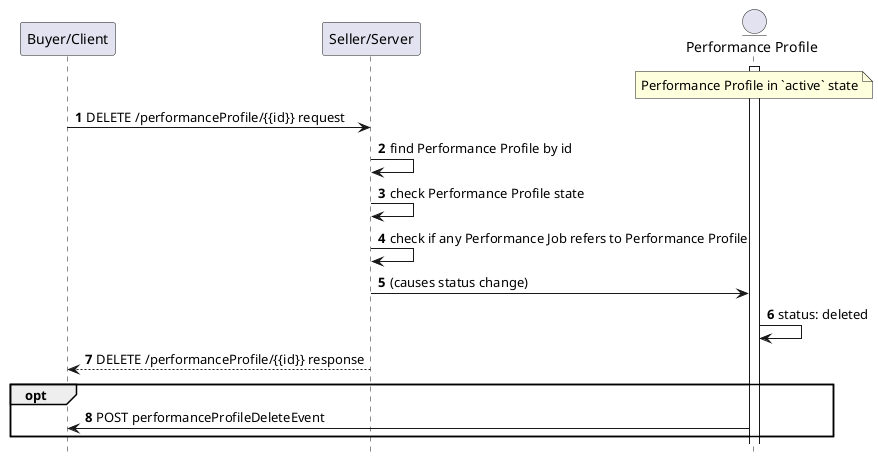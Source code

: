@startuml useCase5DeleteFlow

hide footbox

participant "Buyer/Client" as B
participant "Seller/Server" as S


entity "Performance Profile" as PP
activate PP

autonumber

note over PP: Performance Profile in `active` state
B -> S : DELETE /performanceProfile/{{id}} request

S -> S: find Performance Profile by id
S -> S: check Performance Profile state
S -> S: check if any Performance Job refers to Performance Profile

S -> PP: (causes status change)
PP -> PP: status: deleted
S --> B: DELETE /performanceProfile/{{id}} response

opt
    PP -> B: POST performanceProfileDeleteEvent
end

@enduml